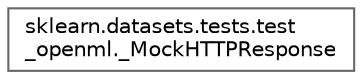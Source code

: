 digraph "Graphical Class Hierarchy"
{
 // LATEX_PDF_SIZE
  bgcolor="transparent";
  edge [fontname=Helvetica,fontsize=10,labelfontname=Helvetica,labelfontsize=10];
  node [fontname=Helvetica,fontsize=10,shape=box,height=0.2,width=0.4];
  rankdir="LR";
  Node0 [id="Node000000",label="sklearn.datasets.tests.test\l_openml._MockHTTPResponse",height=0.2,width=0.4,color="grey40", fillcolor="white", style="filled",URL="$d5/d3e/classsklearn_1_1datasets_1_1tests_1_1test__openml_1_1__MockHTTPResponse.html",tooltip=" "];
}
